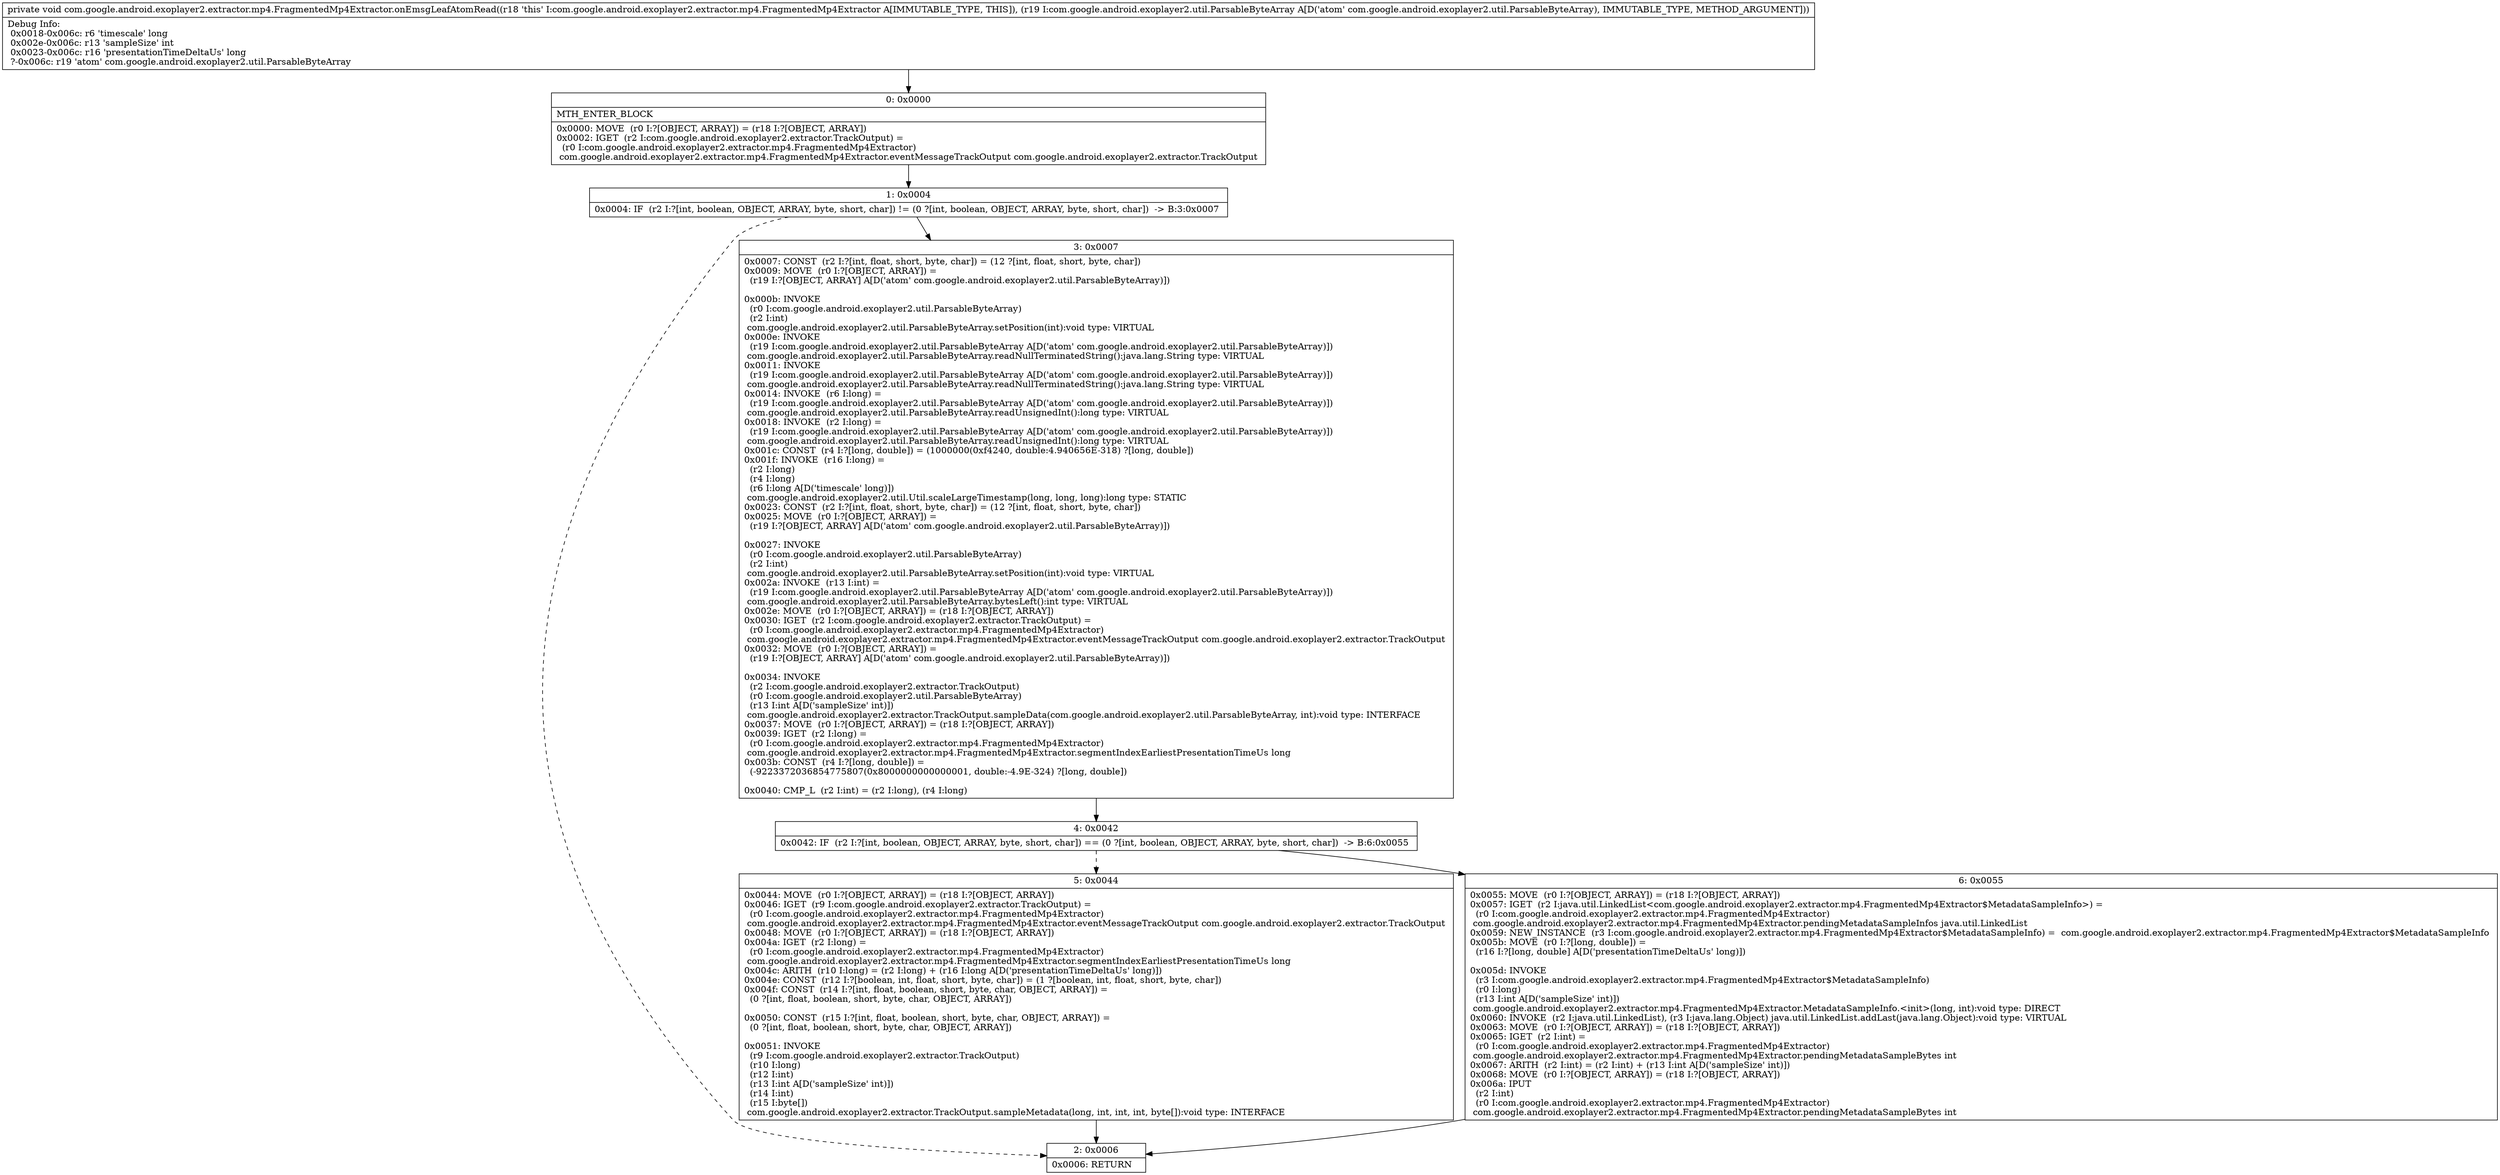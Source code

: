 digraph "CFG forcom.google.android.exoplayer2.extractor.mp4.FragmentedMp4Extractor.onEmsgLeafAtomRead(Lcom\/google\/android\/exoplayer2\/util\/ParsableByteArray;)V" {
Node_0 [shape=record,label="{0\:\ 0x0000|MTH_ENTER_BLOCK\l|0x0000: MOVE  (r0 I:?[OBJECT, ARRAY]) = (r18 I:?[OBJECT, ARRAY]) \l0x0002: IGET  (r2 I:com.google.android.exoplayer2.extractor.TrackOutput) = \l  (r0 I:com.google.android.exoplayer2.extractor.mp4.FragmentedMp4Extractor)\l com.google.android.exoplayer2.extractor.mp4.FragmentedMp4Extractor.eventMessageTrackOutput com.google.android.exoplayer2.extractor.TrackOutput \l}"];
Node_1 [shape=record,label="{1\:\ 0x0004|0x0004: IF  (r2 I:?[int, boolean, OBJECT, ARRAY, byte, short, char]) != (0 ?[int, boolean, OBJECT, ARRAY, byte, short, char])  \-\> B:3:0x0007 \l}"];
Node_2 [shape=record,label="{2\:\ 0x0006|0x0006: RETURN   \l}"];
Node_3 [shape=record,label="{3\:\ 0x0007|0x0007: CONST  (r2 I:?[int, float, short, byte, char]) = (12 ?[int, float, short, byte, char]) \l0x0009: MOVE  (r0 I:?[OBJECT, ARRAY]) = \l  (r19 I:?[OBJECT, ARRAY] A[D('atom' com.google.android.exoplayer2.util.ParsableByteArray)])\l \l0x000b: INVOKE  \l  (r0 I:com.google.android.exoplayer2.util.ParsableByteArray)\l  (r2 I:int)\l com.google.android.exoplayer2.util.ParsableByteArray.setPosition(int):void type: VIRTUAL \l0x000e: INVOKE  \l  (r19 I:com.google.android.exoplayer2.util.ParsableByteArray A[D('atom' com.google.android.exoplayer2.util.ParsableByteArray)])\l com.google.android.exoplayer2.util.ParsableByteArray.readNullTerminatedString():java.lang.String type: VIRTUAL \l0x0011: INVOKE  \l  (r19 I:com.google.android.exoplayer2.util.ParsableByteArray A[D('atom' com.google.android.exoplayer2.util.ParsableByteArray)])\l com.google.android.exoplayer2.util.ParsableByteArray.readNullTerminatedString():java.lang.String type: VIRTUAL \l0x0014: INVOKE  (r6 I:long) = \l  (r19 I:com.google.android.exoplayer2.util.ParsableByteArray A[D('atom' com.google.android.exoplayer2.util.ParsableByteArray)])\l com.google.android.exoplayer2.util.ParsableByteArray.readUnsignedInt():long type: VIRTUAL \l0x0018: INVOKE  (r2 I:long) = \l  (r19 I:com.google.android.exoplayer2.util.ParsableByteArray A[D('atom' com.google.android.exoplayer2.util.ParsableByteArray)])\l com.google.android.exoplayer2.util.ParsableByteArray.readUnsignedInt():long type: VIRTUAL \l0x001c: CONST  (r4 I:?[long, double]) = (1000000(0xf4240, double:4.940656E\-318) ?[long, double]) \l0x001f: INVOKE  (r16 I:long) = \l  (r2 I:long)\l  (r4 I:long)\l  (r6 I:long A[D('timescale' long)])\l com.google.android.exoplayer2.util.Util.scaleLargeTimestamp(long, long, long):long type: STATIC \l0x0023: CONST  (r2 I:?[int, float, short, byte, char]) = (12 ?[int, float, short, byte, char]) \l0x0025: MOVE  (r0 I:?[OBJECT, ARRAY]) = \l  (r19 I:?[OBJECT, ARRAY] A[D('atom' com.google.android.exoplayer2.util.ParsableByteArray)])\l \l0x0027: INVOKE  \l  (r0 I:com.google.android.exoplayer2.util.ParsableByteArray)\l  (r2 I:int)\l com.google.android.exoplayer2.util.ParsableByteArray.setPosition(int):void type: VIRTUAL \l0x002a: INVOKE  (r13 I:int) = \l  (r19 I:com.google.android.exoplayer2.util.ParsableByteArray A[D('atom' com.google.android.exoplayer2.util.ParsableByteArray)])\l com.google.android.exoplayer2.util.ParsableByteArray.bytesLeft():int type: VIRTUAL \l0x002e: MOVE  (r0 I:?[OBJECT, ARRAY]) = (r18 I:?[OBJECT, ARRAY]) \l0x0030: IGET  (r2 I:com.google.android.exoplayer2.extractor.TrackOutput) = \l  (r0 I:com.google.android.exoplayer2.extractor.mp4.FragmentedMp4Extractor)\l com.google.android.exoplayer2.extractor.mp4.FragmentedMp4Extractor.eventMessageTrackOutput com.google.android.exoplayer2.extractor.TrackOutput \l0x0032: MOVE  (r0 I:?[OBJECT, ARRAY]) = \l  (r19 I:?[OBJECT, ARRAY] A[D('atom' com.google.android.exoplayer2.util.ParsableByteArray)])\l \l0x0034: INVOKE  \l  (r2 I:com.google.android.exoplayer2.extractor.TrackOutput)\l  (r0 I:com.google.android.exoplayer2.util.ParsableByteArray)\l  (r13 I:int A[D('sampleSize' int)])\l com.google.android.exoplayer2.extractor.TrackOutput.sampleData(com.google.android.exoplayer2.util.ParsableByteArray, int):void type: INTERFACE \l0x0037: MOVE  (r0 I:?[OBJECT, ARRAY]) = (r18 I:?[OBJECT, ARRAY]) \l0x0039: IGET  (r2 I:long) = \l  (r0 I:com.google.android.exoplayer2.extractor.mp4.FragmentedMp4Extractor)\l com.google.android.exoplayer2.extractor.mp4.FragmentedMp4Extractor.segmentIndexEarliestPresentationTimeUs long \l0x003b: CONST  (r4 I:?[long, double]) = \l  (\-9223372036854775807(0x8000000000000001, double:\-4.9E\-324) ?[long, double])\l \l0x0040: CMP_L  (r2 I:int) = (r2 I:long), (r4 I:long) \l}"];
Node_4 [shape=record,label="{4\:\ 0x0042|0x0042: IF  (r2 I:?[int, boolean, OBJECT, ARRAY, byte, short, char]) == (0 ?[int, boolean, OBJECT, ARRAY, byte, short, char])  \-\> B:6:0x0055 \l}"];
Node_5 [shape=record,label="{5\:\ 0x0044|0x0044: MOVE  (r0 I:?[OBJECT, ARRAY]) = (r18 I:?[OBJECT, ARRAY]) \l0x0046: IGET  (r9 I:com.google.android.exoplayer2.extractor.TrackOutput) = \l  (r0 I:com.google.android.exoplayer2.extractor.mp4.FragmentedMp4Extractor)\l com.google.android.exoplayer2.extractor.mp4.FragmentedMp4Extractor.eventMessageTrackOutput com.google.android.exoplayer2.extractor.TrackOutput \l0x0048: MOVE  (r0 I:?[OBJECT, ARRAY]) = (r18 I:?[OBJECT, ARRAY]) \l0x004a: IGET  (r2 I:long) = \l  (r0 I:com.google.android.exoplayer2.extractor.mp4.FragmentedMp4Extractor)\l com.google.android.exoplayer2.extractor.mp4.FragmentedMp4Extractor.segmentIndexEarliestPresentationTimeUs long \l0x004c: ARITH  (r10 I:long) = (r2 I:long) + (r16 I:long A[D('presentationTimeDeltaUs' long)]) \l0x004e: CONST  (r12 I:?[boolean, int, float, short, byte, char]) = (1 ?[boolean, int, float, short, byte, char]) \l0x004f: CONST  (r14 I:?[int, float, boolean, short, byte, char, OBJECT, ARRAY]) = \l  (0 ?[int, float, boolean, short, byte, char, OBJECT, ARRAY])\l \l0x0050: CONST  (r15 I:?[int, float, boolean, short, byte, char, OBJECT, ARRAY]) = \l  (0 ?[int, float, boolean, short, byte, char, OBJECT, ARRAY])\l \l0x0051: INVOKE  \l  (r9 I:com.google.android.exoplayer2.extractor.TrackOutput)\l  (r10 I:long)\l  (r12 I:int)\l  (r13 I:int A[D('sampleSize' int)])\l  (r14 I:int)\l  (r15 I:byte[])\l com.google.android.exoplayer2.extractor.TrackOutput.sampleMetadata(long, int, int, int, byte[]):void type: INTERFACE \l}"];
Node_6 [shape=record,label="{6\:\ 0x0055|0x0055: MOVE  (r0 I:?[OBJECT, ARRAY]) = (r18 I:?[OBJECT, ARRAY]) \l0x0057: IGET  (r2 I:java.util.LinkedList\<com.google.android.exoplayer2.extractor.mp4.FragmentedMp4Extractor$MetadataSampleInfo\>) = \l  (r0 I:com.google.android.exoplayer2.extractor.mp4.FragmentedMp4Extractor)\l com.google.android.exoplayer2.extractor.mp4.FragmentedMp4Extractor.pendingMetadataSampleInfos java.util.LinkedList \l0x0059: NEW_INSTANCE  (r3 I:com.google.android.exoplayer2.extractor.mp4.FragmentedMp4Extractor$MetadataSampleInfo) =  com.google.android.exoplayer2.extractor.mp4.FragmentedMp4Extractor$MetadataSampleInfo \l0x005b: MOVE  (r0 I:?[long, double]) = \l  (r16 I:?[long, double] A[D('presentationTimeDeltaUs' long)])\l \l0x005d: INVOKE  \l  (r3 I:com.google.android.exoplayer2.extractor.mp4.FragmentedMp4Extractor$MetadataSampleInfo)\l  (r0 I:long)\l  (r13 I:int A[D('sampleSize' int)])\l com.google.android.exoplayer2.extractor.mp4.FragmentedMp4Extractor.MetadataSampleInfo.\<init\>(long, int):void type: DIRECT \l0x0060: INVOKE  (r2 I:java.util.LinkedList), (r3 I:java.lang.Object) java.util.LinkedList.addLast(java.lang.Object):void type: VIRTUAL \l0x0063: MOVE  (r0 I:?[OBJECT, ARRAY]) = (r18 I:?[OBJECT, ARRAY]) \l0x0065: IGET  (r2 I:int) = \l  (r0 I:com.google.android.exoplayer2.extractor.mp4.FragmentedMp4Extractor)\l com.google.android.exoplayer2.extractor.mp4.FragmentedMp4Extractor.pendingMetadataSampleBytes int \l0x0067: ARITH  (r2 I:int) = (r2 I:int) + (r13 I:int A[D('sampleSize' int)]) \l0x0068: MOVE  (r0 I:?[OBJECT, ARRAY]) = (r18 I:?[OBJECT, ARRAY]) \l0x006a: IPUT  \l  (r2 I:int)\l  (r0 I:com.google.android.exoplayer2.extractor.mp4.FragmentedMp4Extractor)\l com.google.android.exoplayer2.extractor.mp4.FragmentedMp4Extractor.pendingMetadataSampleBytes int \l}"];
MethodNode[shape=record,label="{private void com.google.android.exoplayer2.extractor.mp4.FragmentedMp4Extractor.onEmsgLeafAtomRead((r18 'this' I:com.google.android.exoplayer2.extractor.mp4.FragmentedMp4Extractor A[IMMUTABLE_TYPE, THIS]), (r19 I:com.google.android.exoplayer2.util.ParsableByteArray A[D('atom' com.google.android.exoplayer2.util.ParsableByteArray), IMMUTABLE_TYPE, METHOD_ARGUMENT]))  | Debug Info:\l  0x0018\-0x006c: r6 'timescale' long\l  0x002e\-0x006c: r13 'sampleSize' int\l  0x0023\-0x006c: r16 'presentationTimeDeltaUs' long\l  ?\-0x006c: r19 'atom' com.google.android.exoplayer2.util.ParsableByteArray\l}"];
MethodNode -> Node_0;
Node_0 -> Node_1;
Node_1 -> Node_2[style=dashed];
Node_1 -> Node_3;
Node_3 -> Node_4;
Node_4 -> Node_5[style=dashed];
Node_4 -> Node_6;
Node_5 -> Node_2;
Node_6 -> Node_2;
}

